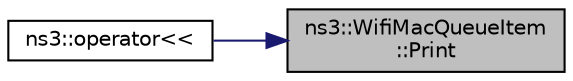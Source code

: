 digraph "ns3::WifiMacQueueItem::Print"
{
 // LATEX_PDF_SIZE
  edge [fontname="Helvetica",fontsize="10",labelfontname="Helvetica",labelfontsize="10"];
  node [fontname="Helvetica",fontsize="10",shape=record];
  rankdir="RL";
  Node1 [label="ns3::WifiMacQueueItem\l::Print",height=0.2,width=0.4,color="black", fillcolor="grey75", style="filled", fontcolor="black",tooltip="Print the item contents."];
  Node1 -> Node2 [dir="back",color="midnightblue",fontsize="10",style="solid",fontname="Helvetica"];
  Node2 [label="ns3::operator\<\<",height=0.2,width=0.4,color="black", fillcolor="white", style="filled",URL="$namespacens3.html#ada25e4ad2a56196f18d46774eacf5423",tooltip="Stream insertion operator."];
}
